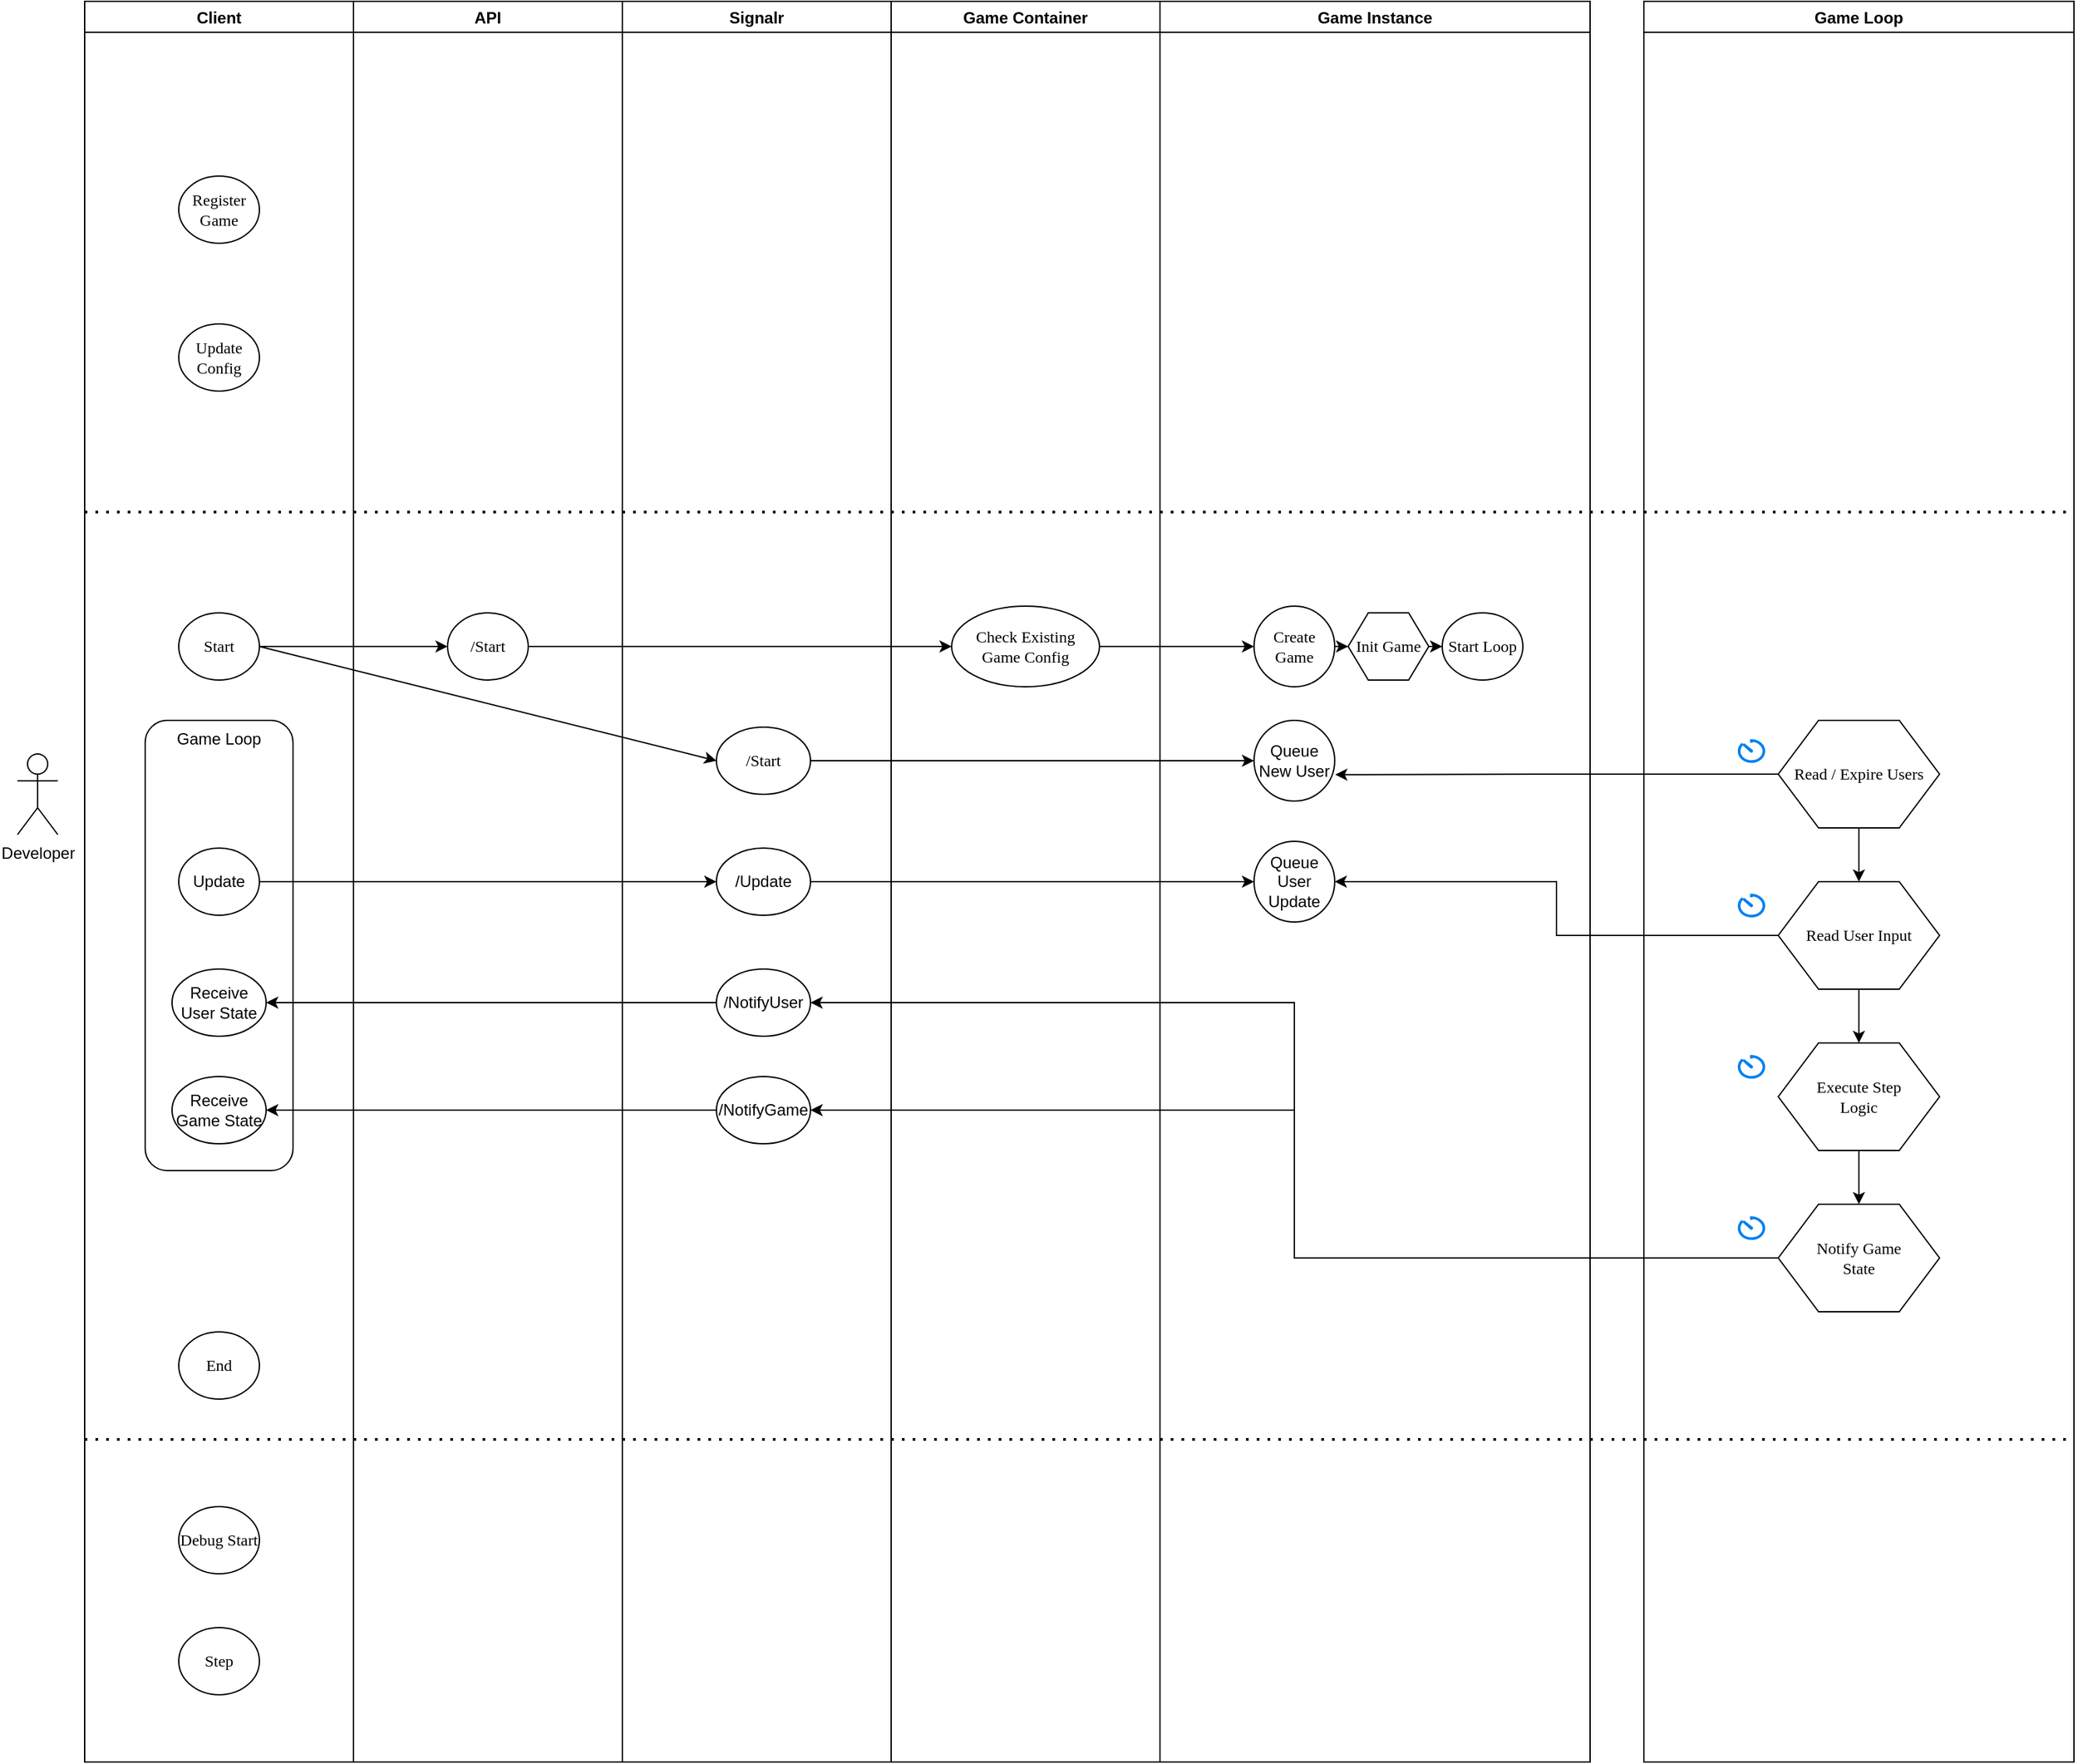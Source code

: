 <mxfile version="14.6.11" type="github">
  <diagram name="Page-1" id="8ce9d11a-91a2-4d17-14d8-a56ed91bf033">
    <mxGraphModel dx="1308" dy="1746" grid="1" gridSize="10" guides="1" tooltips="1" connect="1" arrows="1" fold="1" page="1" pageScale="1" pageWidth="1100" pageHeight="850" background="#ffffff" math="0" shadow="0">
      <root>
        <mxCell id="0" />
        <mxCell id="1" parent="0" />
        <mxCell id="Ll6mEKfXiGwx3FvLb5uy-29" value="Client" style="swimlane;" vertex="1" parent="1">
          <mxGeometry x="80" y="-680" width="200" height="1310" as="geometry" />
        </mxCell>
        <mxCell id="Ll6mEKfXiGwx3FvLb5uy-55" value="Register Game" style="ellipse;whiteSpace=wrap;html=1;shadow=0;fontFamily=Verdana;fontSize=12;fontColor=#000000;align=center;strokeColor=#000000;strokeWidth=1;fillColor=#ffffff;" vertex="1" parent="Ll6mEKfXiGwx3FvLb5uy-29">
          <mxGeometry x="70" y="130" width="60" height="50" as="geometry" />
        </mxCell>
        <mxCell id="Ll6mEKfXiGwx3FvLb5uy-56" value="Update Config" style="ellipse;whiteSpace=wrap;html=1;shadow=0;fontFamily=Verdana;fontSize=12;fontColor=#000000;align=center;strokeColor=#000000;strokeWidth=1;fillColor=#ffffff;" vertex="1" parent="Ll6mEKfXiGwx3FvLb5uy-29">
          <mxGeometry x="70" y="240" width="60" height="50" as="geometry" />
        </mxCell>
        <mxCell id="Ll6mEKfXiGwx3FvLb5uy-57" value="Debug Start" style="ellipse;whiteSpace=wrap;html=1;shadow=0;fontFamily=Verdana;fontSize=12;fontColor=#000000;align=center;strokeColor=#000000;strokeWidth=1;fillColor=#ffffff;" vertex="1" parent="Ll6mEKfXiGwx3FvLb5uy-29">
          <mxGeometry x="70" y="1120" width="60" height="50" as="geometry" />
        </mxCell>
        <mxCell id="Ll6mEKfXiGwx3FvLb5uy-58" value="Step" style="ellipse;whiteSpace=wrap;html=1;shadow=0;fontFamily=Verdana;fontSize=12;fontColor=#000000;align=center;strokeColor=#000000;strokeWidth=1;fillColor=#ffffff;" vertex="1" parent="Ll6mEKfXiGwx3FvLb5uy-29">
          <mxGeometry x="70" y="1210" width="60" height="50" as="geometry" />
        </mxCell>
        <mxCell id="Ll6mEKfXiGwx3FvLb5uy-59" value="End" style="ellipse;whiteSpace=wrap;html=1;shadow=0;fontFamily=Verdana;fontSize=12;fontColor=#000000;align=center;strokeColor=#000000;strokeWidth=1;fillColor=#ffffff;" vertex="1" parent="Ll6mEKfXiGwx3FvLb5uy-29">
          <mxGeometry x="70" y="990" width="60" height="50" as="geometry" />
        </mxCell>
        <mxCell id="17ea667e15c223fc-1" value="Start" style="ellipse;whiteSpace=wrap;html=1;shadow=0;fontFamily=Verdana;fontSize=12;fontColor=#000000;align=center;strokeColor=#000000;strokeWidth=1;fillColor=#ffffff;" parent="1" vertex="1">
          <mxGeometry x="150" y="-225" width="60" height="50" as="geometry" />
        </mxCell>
        <mxCell id="17ea667e15c223fc-11" value="Check Existing &lt;br&gt;Game Config" style="ellipse;whiteSpace=wrap;html=1;shadow=0;fontFamily=Verdana;fontSize=12;fontColor=#000000;align=center;strokeColor=#000000;strokeWidth=1;fillColor=#ffffff;" parent="1" vertex="1">
          <mxGeometry x="725" y="-230" width="110" height="60" as="geometry" />
        </mxCell>
        <mxCell id="Ll6mEKfXiGwx3FvLb5uy-46" style="edgeStyle=orthogonalEdgeStyle;rounded=0;orthogonalLoop=1;jettySize=auto;html=1;" edge="1" parent="1" source="A-zen401bAJwL3QT7sRb-5" target="A-zen401bAJwL3QT7sRb-11">
          <mxGeometry relative="1" as="geometry" />
        </mxCell>
        <mxCell id="A-zen401bAJwL3QT7sRb-5" value="Create Game" style="ellipse;whiteSpace=wrap;html=1;shadow=0;fontFamily=Verdana;fontSize=12;fontColor=#000000;align=center;strokeColor=#000000;strokeWidth=1;fillColor=#ffffff;" parent="1" vertex="1">
          <mxGeometry x="950" y="-230" width="60" height="60" as="geometry" />
        </mxCell>
        <mxCell id="Ll6mEKfXiGwx3FvLb5uy-47" style="edgeStyle=orthogonalEdgeStyle;rounded=0;orthogonalLoop=1;jettySize=auto;html=1;" edge="1" parent="1" source="A-zen401bAJwL3QT7sRb-11" target="A-zen401bAJwL3QT7sRb-14">
          <mxGeometry relative="1" as="geometry" />
        </mxCell>
        <mxCell id="A-zen401bAJwL3QT7sRb-11" value="Init Game" style="shape=hexagon;perimeter=hexagonPerimeter;whiteSpace=wrap;html=1;rounded=0;shadow=0;labelBackgroundColor=none;strokeWidth=1;fontFamily=Verdana;fontSize=12;align=center;" parent="1" vertex="1">
          <mxGeometry x="1020" y="-225" width="60" height="50" as="geometry" />
        </mxCell>
        <mxCell id="A-zen401bAJwL3QT7sRb-14" value="Start Loop" style="ellipse;whiteSpace=wrap;html=1;shadow=0;fontFamily=Verdana;fontSize=12;fontColor=#000000;align=center;strokeColor=#000000;strokeWidth=1;fillColor=#ffffff;" parent="1" vertex="1">
          <mxGeometry x="1090" y="-225" width="60" height="50" as="geometry" />
        </mxCell>
        <mxCell id="Ll6mEKfXiGwx3FvLb5uy-2" value="Developer" style="shape=umlActor;verticalLabelPosition=bottom;verticalAlign=top;html=1;outlineConnect=0;" vertex="1" parent="1">
          <mxGeometry x="30" y="-120" width="30" height="60" as="geometry" />
        </mxCell>
        <mxCell id="Ll6mEKfXiGwx3FvLb5uy-8" value="/Start" style="ellipse;whiteSpace=wrap;html=1;shadow=0;fontFamily=Verdana;fontSize=12;fontColor=#000000;align=center;strokeColor=#000000;strokeWidth=1;fillColor=#ffffff;" vertex="1" parent="1">
          <mxGeometry x="350" y="-225" width="60" height="50" as="geometry" />
        </mxCell>
        <mxCell id="Ll6mEKfXiGwx3FvLb5uy-11" value="/Update" style="ellipse;whiteSpace=wrap;html=1;" vertex="1" parent="1">
          <mxGeometry x="550" y="-50" width="70" height="50" as="geometry" />
        </mxCell>
        <mxCell id="Ll6mEKfXiGwx3FvLb5uy-13" value="/Start" style="ellipse;whiteSpace=wrap;html=1;shadow=0;fontFamily=Verdana;fontSize=12;fontColor=#000000;align=center;strokeColor=#000000;strokeWidth=1;fillColor=#ffffff;" vertex="1" parent="1">
          <mxGeometry x="550" y="-140" width="70" height="50" as="geometry" />
        </mxCell>
        <mxCell id="Ll6mEKfXiGwx3FvLb5uy-14" value="" style="endArrow=classic;html=1;exitX=1;exitY=0.5;exitDx=0;exitDy=0;entryX=0;entryY=0.5;entryDx=0;entryDy=0;" edge="1" parent="1" source="17ea667e15c223fc-1" target="Ll6mEKfXiGwx3FvLb5uy-8">
          <mxGeometry width="50" height="50" relative="1" as="geometry">
            <mxPoint x="560" y="40" as="sourcePoint" />
            <mxPoint x="610" y="-10" as="targetPoint" />
          </mxGeometry>
        </mxCell>
        <mxCell id="Ll6mEKfXiGwx3FvLb5uy-15" value="" style="endArrow=classic;html=1;exitX=1;exitY=0.5;exitDx=0;exitDy=0;entryX=0;entryY=0.5;entryDx=0;entryDy=0;" edge="1" parent="1" source="17ea667e15c223fc-1" target="Ll6mEKfXiGwx3FvLb5uy-13">
          <mxGeometry width="50" height="50" relative="1" as="geometry">
            <mxPoint x="560" y="40" as="sourcePoint" />
            <mxPoint x="610" y="-10" as="targetPoint" />
          </mxGeometry>
        </mxCell>
        <mxCell id="Ll6mEKfXiGwx3FvLb5uy-16" value="Queue New User" style="ellipse;whiteSpace=wrap;html=1;" vertex="1" parent="1">
          <mxGeometry x="950" y="-145" width="60" height="60" as="geometry" />
        </mxCell>
        <mxCell id="Ll6mEKfXiGwx3FvLb5uy-17" value="" style="endArrow=classic;html=1;exitX=1;exitY=0.5;exitDx=0;exitDy=0;entryX=0;entryY=0.5;entryDx=0;entryDy=0;" edge="1" parent="1" source="Ll6mEKfXiGwx3FvLb5uy-8" target="17ea667e15c223fc-11">
          <mxGeometry width="50" height="50" relative="1" as="geometry">
            <mxPoint x="780" y="40" as="sourcePoint" />
            <mxPoint x="830" y="-10" as="targetPoint" />
          </mxGeometry>
        </mxCell>
        <mxCell id="Ll6mEKfXiGwx3FvLb5uy-18" value="" style="endArrow=classic;html=1;exitX=1;exitY=0.5;exitDx=0;exitDy=0;entryX=0;entryY=0.5;entryDx=0;entryDy=0;" edge="1" parent="1" source="17ea667e15c223fc-11" target="A-zen401bAJwL3QT7sRb-5">
          <mxGeometry width="50" height="50" relative="1" as="geometry">
            <mxPoint x="780" y="40" as="sourcePoint" />
            <mxPoint x="830" y="-10" as="targetPoint" />
          </mxGeometry>
        </mxCell>
        <mxCell id="Ll6mEKfXiGwx3FvLb5uy-19" value="" style="endArrow=classic;html=1;exitX=1;exitY=0.5;exitDx=0;exitDy=0;entryX=0;entryY=0.5;entryDx=0;entryDy=0;" edge="1" parent="1" source="Ll6mEKfXiGwx3FvLb5uy-13" target="Ll6mEKfXiGwx3FvLb5uy-16">
          <mxGeometry width="50" height="50" relative="1" as="geometry">
            <mxPoint x="780" y="40" as="sourcePoint" />
            <mxPoint x="830" y="-10" as="targetPoint" />
          </mxGeometry>
        </mxCell>
        <mxCell id="Ll6mEKfXiGwx3FvLb5uy-20" value="Game Loop" style="rounded=1;whiteSpace=wrap;html=1;verticalAlign=top;" vertex="1" parent="1">
          <mxGeometry x="125" y="-145" width="110" height="335" as="geometry" />
        </mxCell>
        <mxCell id="Ll6mEKfXiGwx3FvLb5uy-22" value="Update" style="ellipse;whiteSpace=wrap;html=1;" vertex="1" parent="1">
          <mxGeometry x="150" y="-50" width="60" height="50" as="geometry" />
        </mxCell>
        <mxCell id="Ll6mEKfXiGwx3FvLb5uy-23" value="" style="endArrow=classic;html=1;exitX=1;exitY=0.5;exitDx=0;exitDy=0;entryX=0;entryY=0.5;entryDx=0;entryDy=0;" edge="1" parent="1" source="Ll6mEKfXiGwx3FvLb5uy-22" target="Ll6mEKfXiGwx3FvLb5uy-11">
          <mxGeometry width="50" height="50" relative="1" as="geometry">
            <mxPoint x="610" y="40" as="sourcePoint" />
            <mxPoint x="660" y="-10" as="targetPoint" />
          </mxGeometry>
        </mxCell>
        <mxCell id="Ll6mEKfXiGwx3FvLb5uy-24" value="Queue User Update" style="ellipse;whiteSpace=wrap;html=1;" vertex="1" parent="1">
          <mxGeometry x="950" y="-55" width="60" height="60" as="geometry" />
        </mxCell>
        <mxCell id="Ll6mEKfXiGwx3FvLb5uy-25" value="" style="endArrow=classic;html=1;exitX=1;exitY=0.5;exitDx=0;exitDy=0;entryX=0;entryY=0.5;entryDx=0;entryDy=0;" edge="1" parent="1" source="Ll6mEKfXiGwx3FvLb5uy-11" target="Ll6mEKfXiGwx3FvLb5uy-24">
          <mxGeometry width="50" height="50" relative="1" as="geometry">
            <mxPoint x="610" y="40" as="sourcePoint" />
            <mxPoint x="660" y="-10" as="targetPoint" />
          </mxGeometry>
        </mxCell>
        <mxCell id="Ll6mEKfXiGwx3FvLb5uy-45" style="edgeStyle=orthogonalEdgeStyle;rounded=0;orthogonalLoop=1;jettySize=auto;html=1;" edge="1" parent="1" source="Ll6mEKfXiGwx3FvLb5uy-26" target="Ll6mEKfXiGwx3FvLb5uy-42">
          <mxGeometry relative="1" as="geometry" />
        </mxCell>
        <mxCell id="Ll6mEKfXiGwx3FvLb5uy-26" value="/NotifyUser" style="ellipse;whiteSpace=wrap;html=1;" vertex="1" parent="1">
          <mxGeometry x="550" y="40" width="70" height="50" as="geometry" />
        </mxCell>
        <mxCell id="Ll6mEKfXiGwx3FvLb5uy-44" style="edgeStyle=orthogonalEdgeStyle;rounded=0;orthogonalLoop=1;jettySize=auto;html=1;" edge="1" parent="1" source="Ll6mEKfXiGwx3FvLb5uy-28" target="Ll6mEKfXiGwx3FvLb5uy-43">
          <mxGeometry relative="1" as="geometry" />
        </mxCell>
        <mxCell id="Ll6mEKfXiGwx3FvLb5uy-28" value="/NotifyGame" style="ellipse;whiteSpace=wrap;html=1;" vertex="1" parent="1">
          <mxGeometry x="550" y="120" width="70" height="50" as="geometry" />
        </mxCell>
        <mxCell id="Ll6mEKfXiGwx3FvLb5uy-30" value="API" style="swimlane;" vertex="1" parent="1">
          <mxGeometry x="280" y="-680" width="200" height="1310" as="geometry" />
        </mxCell>
        <mxCell id="Ll6mEKfXiGwx3FvLb5uy-53" value="" style="endArrow=none;dashed=1;html=1;dashPattern=1 3;strokeWidth=2;" edge="1" parent="Ll6mEKfXiGwx3FvLb5uy-30">
          <mxGeometry width="50" height="50" relative="1" as="geometry">
            <mxPoint x="-200" y="380" as="sourcePoint" />
            <mxPoint x="1280" y="380" as="targetPoint" />
          </mxGeometry>
        </mxCell>
        <mxCell id="Ll6mEKfXiGwx3FvLb5uy-31" value="Signalr" style="swimlane;" vertex="1" parent="1">
          <mxGeometry x="480" y="-680" width="200" height="1310" as="geometry" />
        </mxCell>
        <mxCell id="Ll6mEKfXiGwx3FvLb5uy-32" value="Game Container" style="swimlane;" vertex="1" parent="1">
          <mxGeometry x="680" y="-680" width="200" height="1310" as="geometry" />
        </mxCell>
        <mxCell id="Ll6mEKfXiGwx3FvLb5uy-52" value="" style="endArrow=none;dashed=1;html=1;dashPattern=1 3;strokeWidth=2;" edge="1" parent="Ll6mEKfXiGwx3FvLb5uy-32">
          <mxGeometry width="50" height="50" relative="1" as="geometry">
            <mxPoint x="-600" y="1070" as="sourcePoint" />
            <mxPoint x="880" y="1070" as="targetPoint" />
          </mxGeometry>
        </mxCell>
        <mxCell id="Ll6mEKfXiGwx3FvLb5uy-33" value="Game Instance" style="swimlane;" vertex="1" parent="1">
          <mxGeometry x="880" y="-680" width="320" height="1310" as="geometry" />
        </mxCell>
        <mxCell id="Ll6mEKfXiGwx3FvLb5uy-34" value="Game Loop" style="swimlane;" vertex="1" parent="1">
          <mxGeometry x="1240" y="-680" width="320" height="1310" as="geometry" />
        </mxCell>
        <mxCell id="Ll6mEKfXiGwx3FvLb5uy-38" style="edgeStyle=orthogonalEdgeStyle;rounded=0;orthogonalLoop=1;jettySize=auto;html=1;" edge="1" parent="Ll6mEKfXiGwx3FvLb5uy-34" source="A-zen401bAJwL3QT7sRb-18" target="A-zen401bAJwL3QT7sRb-23">
          <mxGeometry relative="1" as="geometry" />
        </mxCell>
        <mxCell id="A-zen401bAJwL3QT7sRb-18" value="Read User Input" style="shape=hexagon;perimeter=hexagonPerimeter;whiteSpace=wrap;html=1;rounded=0;shadow=0;labelBackgroundColor=none;strokeWidth=1;fontFamily=Verdana;fontSize=12;align=center;" parent="Ll6mEKfXiGwx3FvLb5uy-34" vertex="1">
          <mxGeometry x="100" y="655" width="120" height="80" as="geometry" />
        </mxCell>
        <mxCell id="Ll6mEKfXiGwx3FvLb5uy-39" style="edgeStyle=orthogonalEdgeStyle;rounded=0;orthogonalLoop=1;jettySize=auto;html=1;" edge="1" parent="Ll6mEKfXiGwx3FvLb5uy-34" source="A-zen401bAJwL3QT7sRb-23" target="A-zen401bAJwL3QT7sRb-35">
          <mxGeometry relative="1" as="geometry" />
        </mxCell>
        <mxCell id="A-zen401bAJwL3QT7sRb-23" value="Execute Step &lt;br&gt;Logic" style="shape=hexagon;perimeter=hexagonPerimeter;whiteSpace=wrap;html=1;rounded=0;shadow=0;labelBackgroundColor=none;strokeWidth=1;fontFamily=Verdana;fontSize=12;align=center;" parent="Ll6mEKfXiGwx3FvLb5uy-34" vertex="1">
          <mxGeometry x="100" y="775" width="120" height="80" as="geometry" />
        </mxCell>
        <mxCell id="Ll6mEKfXiGwx3FvLb5uy-37" style="edgeStyle=orthogonalEdgeStyle;rounded=0;orthogonalLoop=1;jettySize=auto;html=1;" edge="1" parent="Ll6mEKfXiGwx3FvLb5uy-34" source="A-zen401bAJwL3QT7sRb-27" target="A-zen401bAJwL3QT7sRb-18">
          <mxGeometry relative="1" as="geometry" />
        </mxCell>
        <mxCell id="A-zen401bAJwL3QT7sRb-27" value="Read / Expire Users" style="shape=hexagon;perimeter=hexagonPerimeter;whiteSpace=wrap;html=1;rounded=0;shadow=0;labelBackgroundColor=none;strokeWidth=1;fontFamily=Verdana;fontSize=12;align=center;" parent="Ll6mEKfXiGwx3FvLb5uy-34" vertex="1">
          <mxGeometry x="100" y="535" width="120" height="80" as="geometry" />
        </mxCell>
        <mxCell id="A-zen401bAJwL3QT7sRb-35" value="Notify Game &lt;br&gt;State" style="shape=hexagon;perimeter=hexagonPerimeter;whiteSpace=wrap;html=1;rounded=0;shadow=0;labelBackgroundColor=none;strokeWidth=1;fontFamily=Verdana;fontSize=12;align=center;" parent="Ll6mEKfXiGwx3FvLb5uy-34" vertex="1">
          <mxGeometry x="100" y="895" width="120" height="80" as="geometry" />
        </mxCell>
        <mxCell id="Ll6mEKfXiGwx3FvLb5uy-48" value="" style="html=1;verticalLabelPosition=bottom;align=center;labelBackgroundColor=#ffffff;verticalAlign=top;strokeWidth=2;strokeColor=#0080F0;shadow=0;dashed=0;shape=mxgraph.ios7.icons.gauge;" vertex="1" parent="Ll6mEKfXiGwx3FvLb5uy-34">
          <mxGeometry x="70" y="550" width="20" height="16.5" as="geometry" />
        </mxCell>
        <mxCell id="Ll6mEKfXiGwx3FvLb5uy-49" value="" style="html=1;verticalLabelPosition=bottom;align=center;labelBackgroundColor=#ffffff;verticalAlign=top;strokeWidth=2;strokeColor=#0080F0;shadow=0;dashed=0;shape=mxgraph.ios7.icons.gauge;" vertex="1" parent="Ll6mEKfXiGwx3FvLb5uy-34">
          <mxGeometry x="70" y="905" width="20" height="16.5" as="geometry" />
        </mxCell>
        <mxCell id="Ll6mEKfXiGwx3FvLb5uy-50" value="" style="html=1;verticalLabelPosition=bottom;align=center;labelBackgroundColor=#ffffff;verticalAlign=top;strokeWidth=2;strokeColor=#0080F0;shadow=0;dashed=0;shape=mxgraph.ios7.icons.gauge;" vertex="1" parent="Ll6mEKfXiGwx3FvLb5uy-34">
          <mxGeometry x="70" y="665" width="20" height="16.5" as="geometry" />
        </mxCell>
        <mxCell id="Ll6mEKfXiGwx3FvLb5uy-51" value="" style="html=1;verticalLabelPosition=bottom;align=center;labelBackgroundColor=#ffffff;verticalAlign=top;strokeWidth=2;strokeColor=#0080F0;shadow=0;dashed=0;shape=mxgraph.ios7.icons.gauge;" vertex="1" parent="Ll6mEKfXiGwx3FvLb5uy-34">
          <mxGeometry x="70" y="785" width="20" height="16.5" as="geometry" />
        </mxCell>
        <mxCell id="Ll6mEKfXiGwx3FvLb5uy-35" style="edgeStyle=orthogonalEdgeStyle;rounded=0;orthogonalLoop=1;jettySize=auto;html=1;" edge="1" parent="1" source="A-zen401bAJwL3QT7sRb-35" target="Ll6mEKfXiGwx3FvLb5uy-28">
          <mxGeometry relative="1" as="geometry">
            <Array as="points">
              <mxPoint x="980" y="255" />
              <mxPoint x="980" y="145" />
            </Array>
          </mxGeometry>
        </mxCell>
        <mxCell id="Ll6mEKfXiGwx3FvLb5uy-36" style="edgeStyle=orthogonalEdgeStyle;rounded=0;orthogonalLoop=1;jettySize=auto;html=1;entryX=1;entryY=0.5;entryDx=0;entryDy=0;" edge="1" parent="1" source="A-zen401bAJwL3QT7sRb-35" target="Ll6mEKfXiGwx3FvLb5uy-26">
          <mxGeometry relative="1" as="geometry" />
        </mxCell>
        <mxCell id="Ll6mEKfXiGwx3FvLb5uy-40" style="edgeStyle=orthogonalEdgeStyle;rounded=0;orthogonalLoop=1;jettySize=auto;html=1;entryX=1.007;entryY=0.673;entryDx=0;entryDy=0;entryPerimeter=0;" edge="1" parent="1" source="A-zen401bAJwL3QT7sRb-27" target="Ll6mEKfXiGwx3FvLb5uy-16">
          <mxGeometry relative="1" as="geometry" />
        </mxCell>
        <mxCell id="Ll6mEKfXiGwx3FvLb5uy-41" style="edgeStyle=orthogonalEdgeStyle;rounded=0;orthogonalLoop=1;jettySize=auto;html=1;entryX=1;entryY=0.5;entryDx=0;entryDy=0;" edge="1" parent="1" source="A-zen401bAJwL3QT7sRb-18" target="Ll6mEKfXiGwx3FvLb5uy-24">
          <mxGeometry relative="1" as="geometry" />
        </mxCell>
        <mxCell id="Ll6mEKfXiGwx3FvLb5uy-42" value="Receive&lt;br&gt;User State" style="ellipse;whiteSpace=wrap;html=1;" vertex="1" parent="1">
          <mxGeometry x="145" y="40" width="70" height="50" as="geometry" />
        </mxCell>
        <mxCell id="Ll6mEKfXiGwx3FvLb5uy-43" value="Receive Game State" style="ellipse;whiteSpace=wrap;html=1;" vertex="1" parent="1">
          <mxGeometry x="145" y="120" width="70" height="50" as="geometry" />
        </mxCell>
      </root>
    </mxGraphModel>
  </diagram>
</mxfile>
